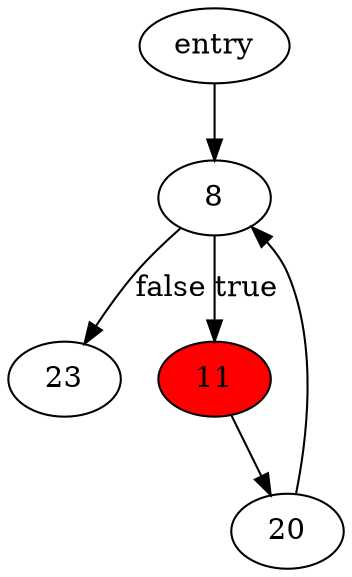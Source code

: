 strict digraph "main" {
	// Node definitions.
	2 [label=entry];
	8;
	23;
	20;
	11 [
		fillcolor=red
		style=filled
	];

	// Edge definitions.
	2 -> 8;
	8 -> 23 [label=false];
	8 -> 11 [label=true];
	20 -> 8;
	11 -> 20;
}